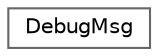 digraph "Graphical Class Hierarchy"
{
 // LATEX_PDF_SIZE
  bgcolor="transparent";
  edge [fontname=Helvetica,fontsize=10,labelfontname=Helvetica,labelfontsize=10];
  node [fontname=Helvetica,fontsize=10,shape=box,height=0.2,width=0.4];
  rankdir="LR";
  Node0 [id="Node000000",label="DebugMsg",height=0.2,width=0.4,color="grey40", fillcolor="white", style="filled",URL="$class_debug_msg.html",tooltip="The DebugMsg is class is used to print debugging messages."];
}
